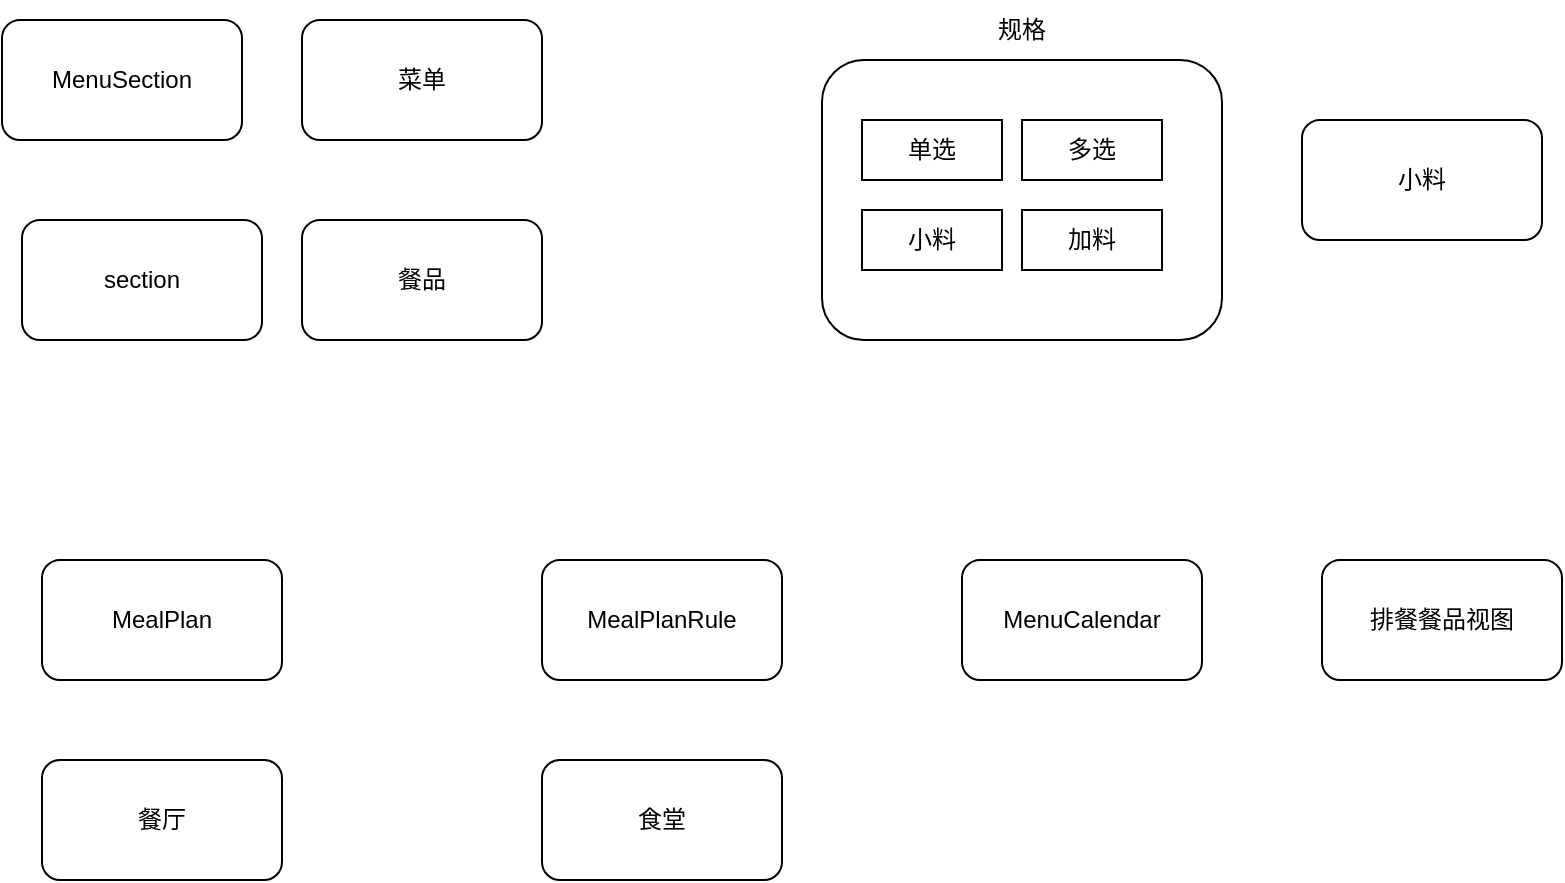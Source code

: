 <mxfile version="21.1.1" type="github">
  <diagram name="第 1 页" id="xaL02ySa6q5JVfjO3hHx">
    <mxGraphModel dx="1853" dy="661" grid="1" gridSize="10" guides="1" tooltips="1" connect="1" arrows="1" fold="1" page="1" pageScale="1" pageWidth="827" pageHeight="1169" math="0" shadow="0">
      <root>
        <mxCell id="0" />
        <mxCell id="1" parent="0" />
        <mxCell id="M0KOB1P4pgldupKeuKC6-2" value="餐品" style="rounded=1;whiteSpace=wrap;html=1;" vertex="1" parent="1">
          <mxGeometry x="140" y="160" width="120" height="60" as="geometry" />
        </mxCell>
        <mxCell id="M0KOB1P4pgldupKeuKC6-3" value="" style="rounded=1;whiteSpace=wrap;html=1;" vertex="1" parent="1">
          <mxGeometry x="400" y="80" width="200" height="140" as="geometry" />
        </mxCell>
        <mxCell id="M0KOB1P4pgldupKeuKC6-4" value="小料" style="rounded=1;whiteSpace=wrap;html=1;" vertex="1" parent="1">
          <mxGeometry x="640" y="110" width="120" height="60" as="geometry" />
        </mxCell>
        <mxCell id="M0KOB1P4pgldupKeuKC6-5" value="单选" style="rounded=0;whiteSpace=wrap;html=1;" vertex="1" parent="1">
          <mxGeometry x="420" y="110" width="70" height="30" as="geometry" />
        </mxCell>
        <mxCell id="M0KOB1P4pgldupKeuKC6-6" value="多选" style="rounded=0;whiteSpace=wrap;html=1;" vertex="1" parent="1">
          <mxGeometry x="500" y="110" width="70" height="30" as="geometry" />
        </mxCell>
        <mxCell id="M0KOB1P4pgldupKeuKC6-7" value="小料" style="rounded=0;whiteSpace=wrap;html=1;" vertex="1" parent="1">
          <mxGeometry x="420" y="155" width="70" height="30" as="geometry" />
        </mxCell>
        <mxCell id="M0KOB1P4pgldupKeuKC6-8" value="加料" style="rounded=0;whiteSpace=wrap;html=1;" vertex="1" parent="1">
          <mxGeometry x="500" y="155" width="70" height="30" as="geometry" />
        </mxCell>
        <mxCell id="M0KOB1P4pgldupKeuKC6-9" value="规格" style="text;html=1;strokeColor=none;fillColor=none;align=center;verticalAlign=middle;whiteSpace=wrap;rounded=0;" vertex="1" parent="1">
          <mxGeometry x="470" y="50" width="60" height="30" as="geometry" />
        </mxCell>
        <mxCell id="M0KOB1P4pgldupKeuKC6-10" value="菜单" style="rounded=1;whiteSpace=wrap;html=1;" vertex="1" parent="1">
          <mxGeometry x="140" y="60" width="120" height="60" as="geometry" />
        </mxCell>
        <mxCell id="M0KOB1P4pgldupKeuKC6-11" value="section" style="rounded=1;whiteSpace=wrap;html=1;" vertex="1" parent="1">
          <mxGeometry y="160" width="120" height="60" as="geometry" />
        </mxCell>
        <mxCell id="M0KOB1P4pgldupKeuKC6-12" value="MenuSection" style="rounded=1;whiteSpace=wrap;html=1;" vertex="1" parent="1">
          <mxGeometry x="-10" y="60" width="120" height="60" as="geometry" />
        </mxCell>
        <mxCell id="M0KOB1P4pgldupKeuKC6-13" value="MealPlan" style="rounded=1;whiteSpace=wrap;html=1;" vertex="1" parent="1">
          <mxGeometry x="10" y="330" width="120" height="60" as="geometry" />
        </mxCell>
        <mxCell id="M0KOB1P4pgldupKeuKC6-14" value="MealPlanRule" style="rounded=1;whiteSpace=wrap;html=1;" vertex="1" parent="1">
          <mxGeometry x="260" y="330" width="120" height="60" as="geometry" />
        </mxCell>
        <mxCell id="M0KOB1P4pgldupKeuKC6-15" value="餐厅" style="rounded=1;whiteSpace=wrap;html=1;" vertex="1" parent="1">
          <mxGeometry x="10" y="430" width="120" height="60" as="geometry" />
        </mxCell>
        <mxCell id="M0KOB1P4pgldupKeuKC6-16" value="食堂" style="rounded=1;whiteSpace=wrap;html=1;" vertex="1" parent="1">
          <mxGeometry x="260" y="430" width="120" height="60" as="geometry" />
        </mxCell>
        <mxCell id="M0KOB1P4pgldupKeuKC6-17" value="MenuCalendar" style="rounded=1;whiteSpace=wrap;html=1;" vertex="1" parent="1">
          <mxGeometry x="470" y="330" width="120" height="60" as="geometry" />
        </mxCell>
        <mxCell id="M0KOB1P4pgldupKeuKC6-18" value="排餐餐品视图" style="rounded=1;whiteSpace=wrap;html=1;" vertex="1" parent="1">
          <mxGeometry x="650" y="330" width="120" height="60" as="geometry" />
        </mxCell>
      </root>
    </mxGraphModel>
  </diagram>
</mxfile>
